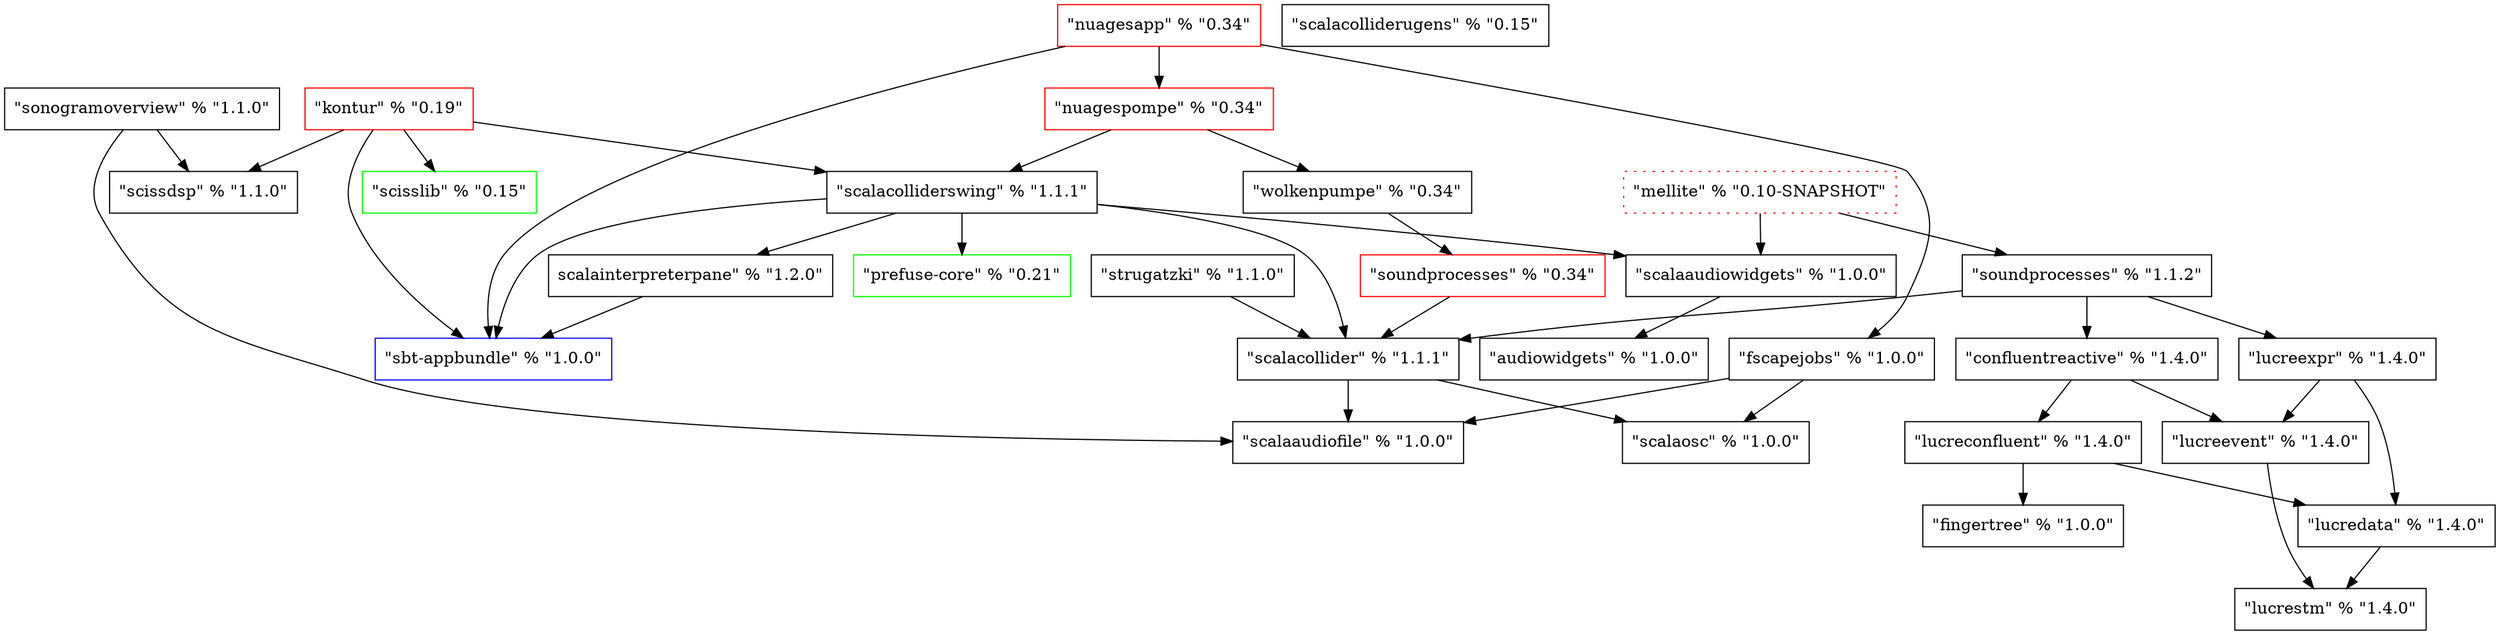 digraph G {
	ScalaOSC [label="\"scalaosc\" % \"1.0.0\"", shape=box];
	ScalaAudioFile [label="\"scalaaudiofile\" % \"1.0.0\"", shape=box];
	FScapeJobs [label="\"fscapejobs\" % \"1.0.0\"", shape=box];
	AudioWidgets [label="\"audiowidgets\" % \"1.0.0\"", shape=box];
	ScalaAudioWidgets [label="\"scalaaudiowidgets\" % \"1.0.0\"", shape=box];
	SbtAppbundle [label="\"sbt-appbundle\" % \"1.0.0\"", shape=Box, color=blue];
	ScissDSP [label="\"scissdsp\" % \"1.1.0\"", shape=Box];
	SonogramOverview [label="\"sonogramoverview\" % \"1.1.0\"", shape=Box];
	ScalaCollider [label="\"scalacollider\" % \"1.1.1\"", shape=Box];
	Strugatzki [label="\"strugatzki\" % \"1.1.0\"", shape=Box];
	ScalaInterpreterPane [label="\scalainterpreterpane\" % \"1.2.0\"", shape=Box];
	PrefuseCore [label="\"prefuse-core\" % \"0.21\"", shape=Box, color=green];
	ScalaColliderSwing [label="\"scalacolliderswing\" % \"1.1.1\"", shape=Box];
	SoundProcesses [label="\"soundprocesses\" % \"0.34\"", shape=Box, color=red];
	Wolkenpumpe [label="\"wolkenpumpe\" % \"0.34\"", shape=Box];
	NuagesPompe [label="\"nuagespompe\" % \"0.34\"", shape=Box, color=red];
	NuagesApp [label="\"nuagesapp\" % \"0.34\"", shape=Box, color=red];
	ScissLib [label="\"scisslib\" % \"0.15\"", shape=Box, color=green];
	Kontur [label="\"kontur\" % \"0.19\"", shape=Box, color=red];
	FingerTree [label="\"fingertree\" % \"1.0.0\"", shape=Box];
	ScalaColliderUGens [label="\"scalacolliderugens\" % \"0.15\"", shape=Box];
	LucreSTM [label="\"lucrestm\" % \"1.4.0\"", shape=Box];
	LucreEvent [label="\"lucreevent\" % \"1.4.0\"", shape=Box];
	LucreData [label="\"lucredata\" % \"1.4.0\"", shape=Box];
	LucreExpr [label="\"lucreexpr\" % \"1.4.0\"", shape=Box];
	LucreConfluent [label="\"lucreconfluent\" % \"1.4.0\"", shape=Box];
	ConfluentReactive [label="\"confluentreactive\" % \"1.4.0\"", shape=Box];
	SoundProcesses3 [label="\"soundprocesses\" % \"1.1.2\"", shape=Box];
	Mellite [label="\"mellite\" % \"0.10-SNAPSHOT\"", shape=Box, style=dotted, color=red];
	
	FScapeJobs -> ScalaOSC;
	FScapeJobs -> ScalaAudioFile;
	ScalaAudioWidgets -> AudioWidgets;
	SonogramOverview -> ScalaAudioFile;
	SonogramOverview -> ScissDSP;
	ScalaCollider -> ScalaOSC;
	ScalaCollider -> ScalaAudioFile;
	Strugatzki -> ScalaCollider;
	ScalaInterpreterPane -> SbtAppbundle;
	ScalaColliderSwing -> SbtAppbundle;
	ScalaColliderSwing -> ScalaCollider;
	ScalaColliderSwing -> ScalaInterpreterPane;
	ScalaColliderSwing -> PrefuseCore;
	ScalaColliderSwing -> ScalaAudioWidgets;
	SoundProcesses -> ScalaCollider;
	Wolkenpumpe -> SoundProcesses;
	NuagesPompe -> Wolkenpumpe;
	NuagesPompe -> ScalaColliderSwing;
	NuagesApp -> SbtAppbundle;
	NuagesApp -> NuagesPompe;
	NuagesApp -> FScapeJobs;
	Kontur -> SbtAppbundle;
	Kontur -> ScalaColliderSwing;
	Kontur -> ScissDSP;
	Kontur -> ScissLib;
	LucreEvent -> LucreSTM;
	LucreData -> LucreSTM;
   LucreExpr -> LucreData;
   LucreExpr -> LucreEvent;
	LucreConfluent -> FingerTree;
	LucreConfluent -> LucreData;
//	LucreConfluent -> LucreExpr [style=dotted];
	ConfluentReactive -> LucreConfluent;
	ConfluentReactive -> LucreEvent;
	SoundProcesses3 -> ScalaCollider;
	SoundProcesses3 -> ConfluentReactive;
	SoundProcesses3 -> LucreExpr;
	Mellite -> SoundProcesses3;
	Mellite -> ScalaAudioWidgets;
}

